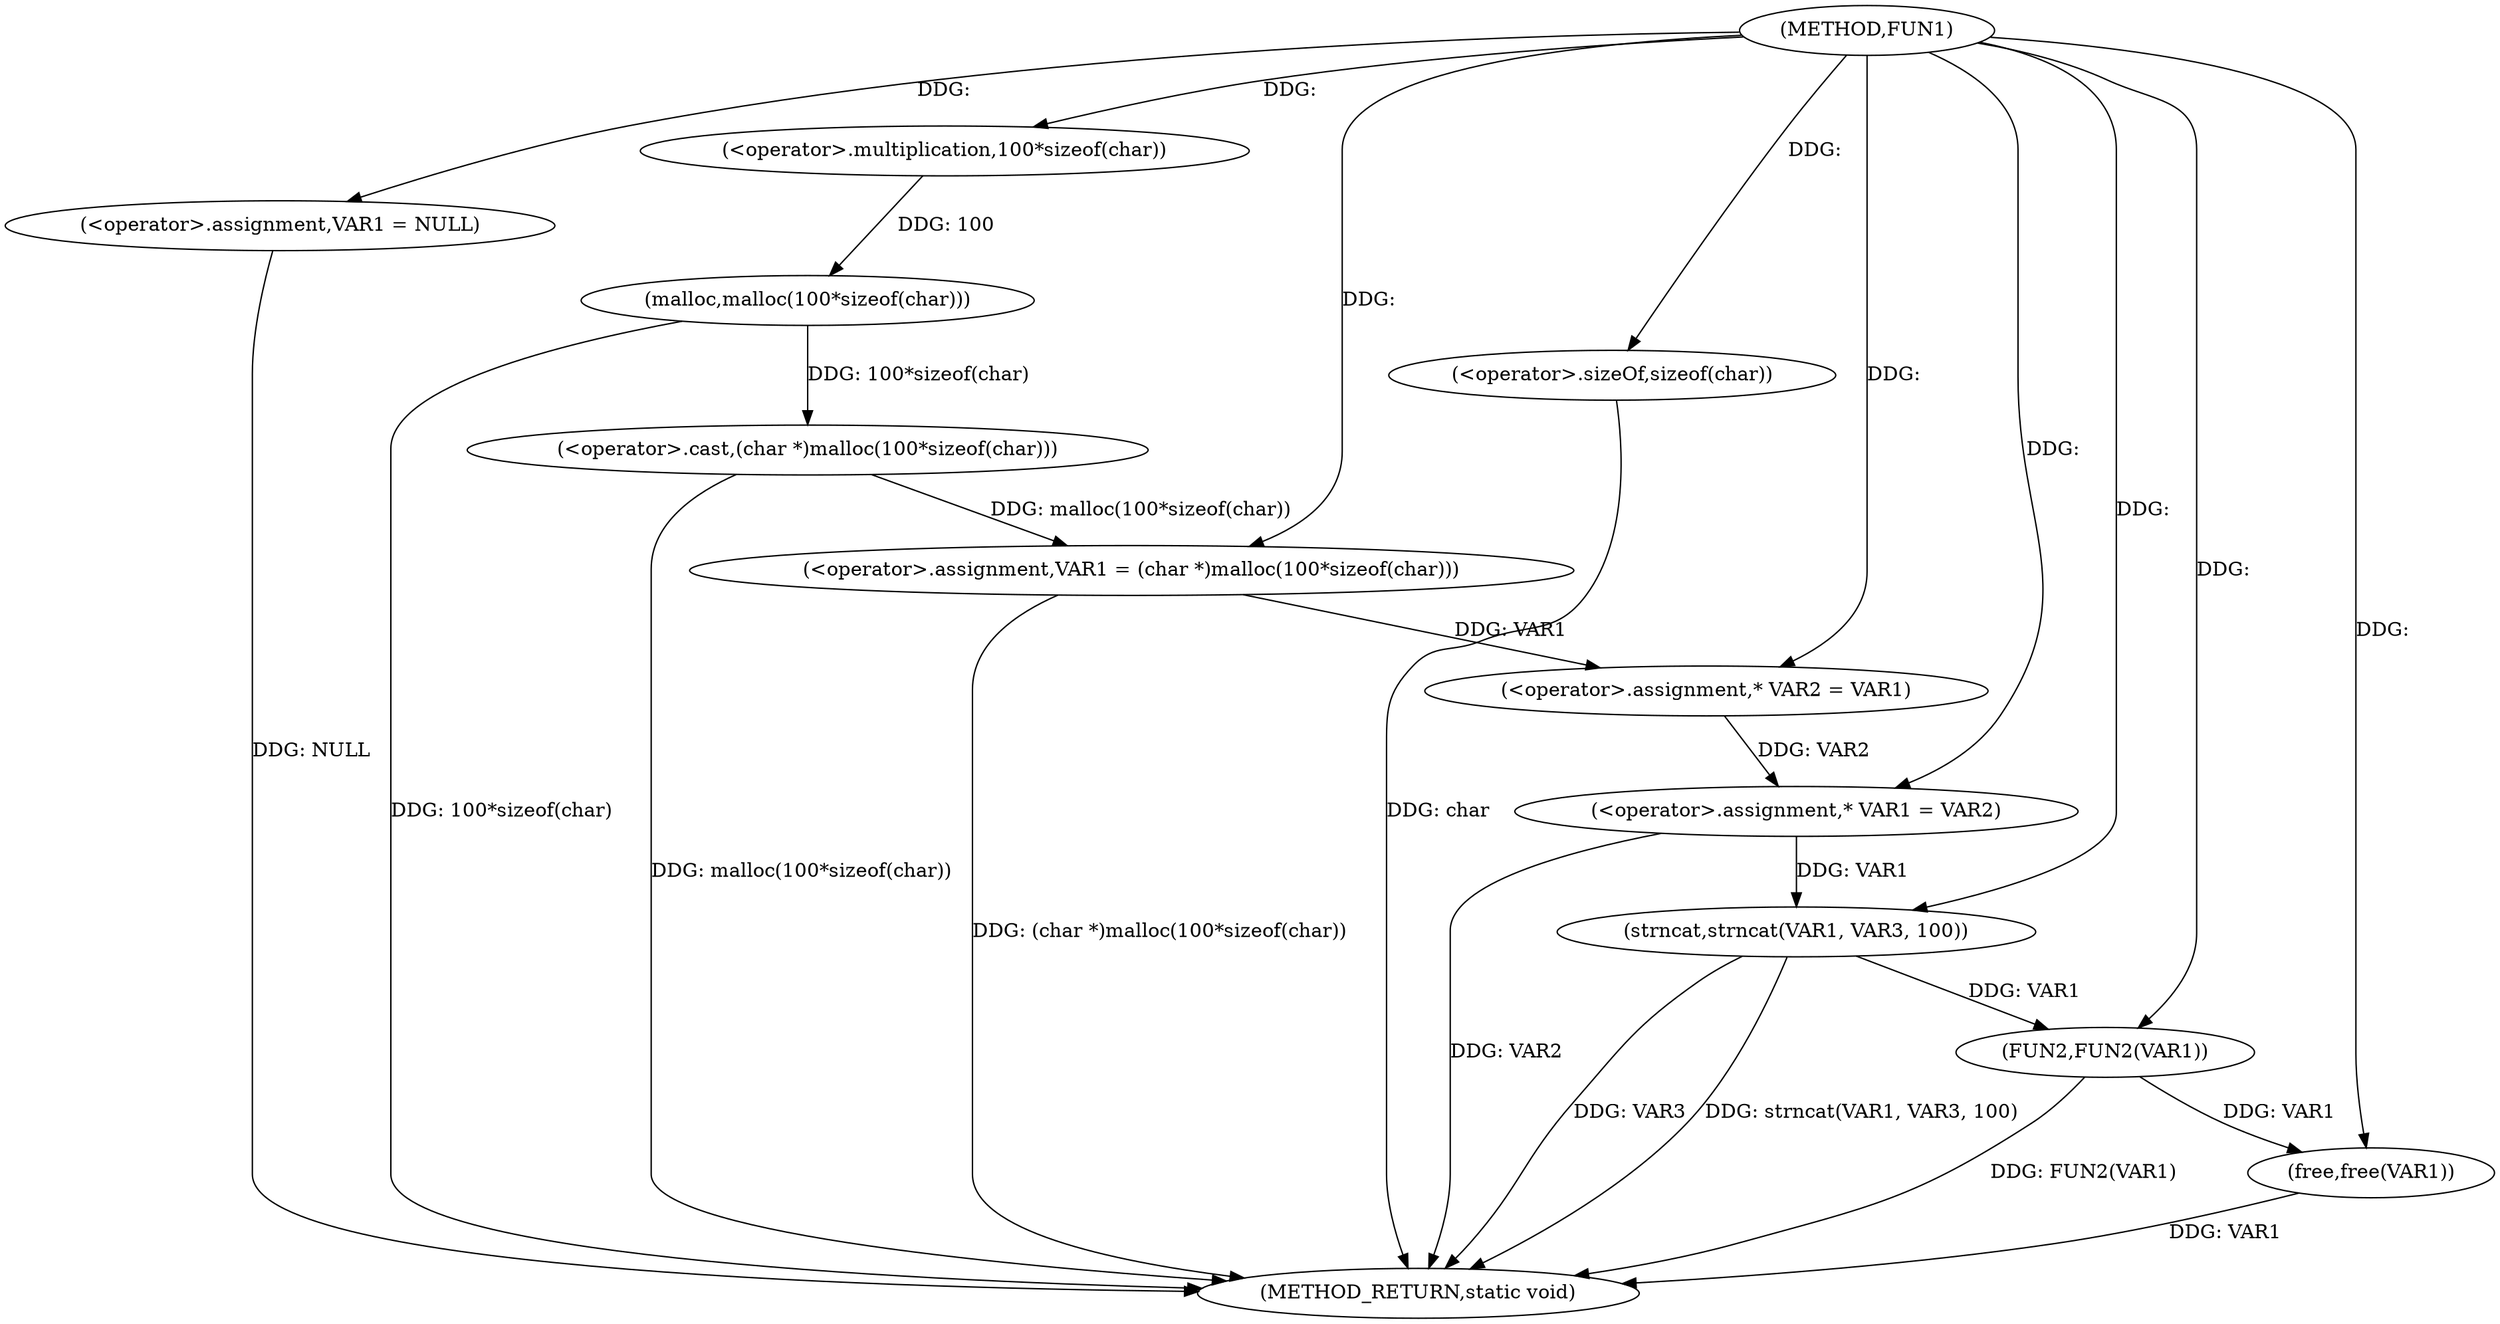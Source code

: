 digraph FUN1 {  
"1000100" [label = "(METHOD,FUN1)" ]
"1000134" [label = "(METHOD_RETURN,static void)" ]
"1000103" [label = "(<operator>.assignment,VAR1 = NULL)" ]
"1000106" [label = "(<operator>.assignment,VAR1 = (char *)malloc(100*sizeof(char)))" ]
"1000108" [label = "(<operator>.cast,(char *)malloc(100*sizeof(char)))" ]
"1000110" [label = "(malloc,malloc(100*sizeof(char)))" ]
"1000111" [label = "(<operator>.multiplication,100*sizeof(char))" ]
"1000113" [label = "(<operator>.sizeOf,sizeof(char))" ]
"1000117" [label = "(<operator>.assignment,* VAR2 = VAR1)" ]
"1000121" [label = "(<operator>.assignment,* VAR1 = VAR2)" ]
"1000126" [label = "(strncat,strncat(VAR1, VAR3, 100))" ]
"1000130" [label = "(FUN2,FUN2(VAR1))" ]
"1000132" [label = "(free,free(VAR1))" ]
  "1000106" -> "1000134"  [ label = "DDG: (char *)malloc(100*sizeof(char))"] 
  "1000103" -> "1000134"  [ label = "DDG: NULL"] 
  "1000113" -> "1000134"  [ label = "DDG: char"] 
  "1000132" -> "1000134"  [ label = "DDG: VAR1"] 
  "1000126" -> "1000134"  [ label = "DDG: VAR3"] 
  "1000110" -> "1000134"  [ label = "DDG: 100*sizeof(char)"] 
  "1000130" -> "1000134"  [ label = "DDG: FUN2(VAR1)"] 
  "1000126" -> "1000134"  [ label = "DDG: strncat(VAR1, VAR3, 100)"] 
  "1000121" -> "1000134"  [ label = "DDG: VAR2"] 
  "1000108" -> "1000134"  [ label = "DDG: malloc(100*sizeof(char))"] 
  "1000100" -> "1000103"  [ label = "DDG: "] 
  "1000108" -> "1000106"  [ label = "DDG: malloc(100*sizeof(char))"] 
  "1000100" -> "1000106"  [ label = "DDG: "] 
  "1000110" -> "1000108"  [ label = "DDG: 100*sizeof(char)"] 
  "1000111" -> "1000110"  [ label = "DDG: 100"] 
  "1000100" -> "1000111"  [ label = "DDG: "] 
  "1000100" -> "1000113"  [ label = "DDG: "] 
  "1000106" -> "1000117"  [ label = "DDG: VAR1"] 
  "1000100" -> "1000117"  [ label = "DDG: "] 
  "1000117" -> "1000121"  [ label = "DDG: VAR2"] 
  "1000100" -> "1000121"  [ label = "DDG: "] 
  "1000121" -> "1000126"  [ label = "DDG: VAR1"] 
  "1000100" -> "1000126"  [ label = "DDG: "] 
  "1000126" -> "1000130"  [ label = "DDG: VAR1"] 
  "1000100" -> "1000130"  [ label = "DDG: "] 
  "1000130" -> "1000132"  [ label = "DDG: VAR1"] 
  "1000100" -> "1000132"  [ label = "DDG: "] 
}
